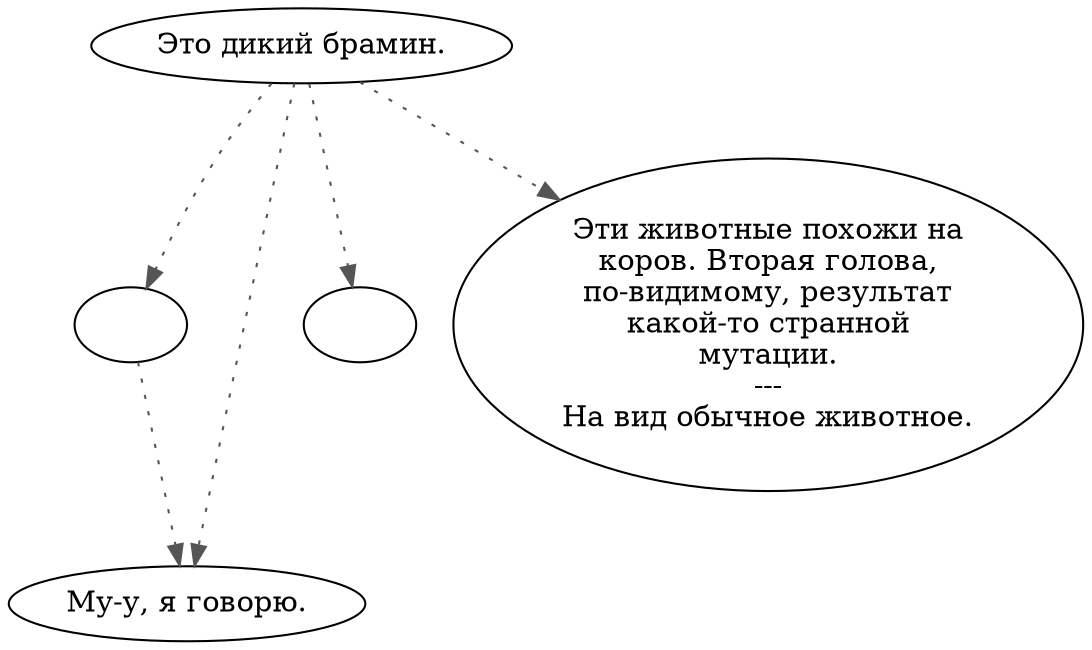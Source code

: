 digraph cow {
  "start" [style=filled       fillcolor="#FFFFFF"       color="#000000"]
  "start" -> "timed_event_p_proc" [style=dotted color="#555555"]
  "start" -> "talk_p_proc" [style=dotted color="#555555"]
  "start" -> "use_obj_on_p_proc" [style=dotted color="#555555"]
  "start" -> "use_skill_on_p_proc" [style=dotted color="#555555"]
  "start" [label="Это дикий брамин."]
  "talk_p_proc" [style=filled       fillcolor="#FFFFFF"       color="#000000"]
  "talk_p_proc" [label="Му-у, я говорю."]
  "use_obj_on_p_proc" [style=filled       fillcolor="#FFFFFF"       color="#000000"]
  "use_obj_on_p_proc" [label=""]
  "use_skill_on_p_proc" [style=filled       fillcolor="#FFFFFF"       color="#000000"]
  "use_skill_on_p_proc" [label="Эти животные похожи на\nкоров. Вторая голова,\nпо-видимому, результат\nкакой-то странной\nмутации.\n---\nНа вид обычное животное."]
  "timed_event_p_proc" [style=filled       fillcolor="#FFFFFF"       color="#000000"]
  "timed_event_p_proc" -> "talk_p_proc" [style=dotted color="#555555"]
  "timed_event_p_proc" [label=""]
}